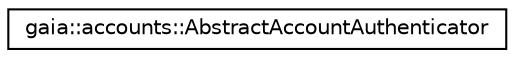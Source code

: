 digraph G
{
  edge [fontname="Helvetica",fontsize="10",labelfontname="Helvetica",labelfontsize="10"];
  node [fontname="Helvetica",fontsize="10",shape=record];
  rankdir=LR;
  Node1 [label="gaia::accounts::AbstractAccountAuthenticator",height=0.2,width=0.4,color="black", fillcolor="white", style="filled",URL="$dc/dc8/classgaia_1_1accounts_1_1_abstract_account_authenticator.html",tooltip="Abstract base class for creating AccountAuthenticators."];
}
